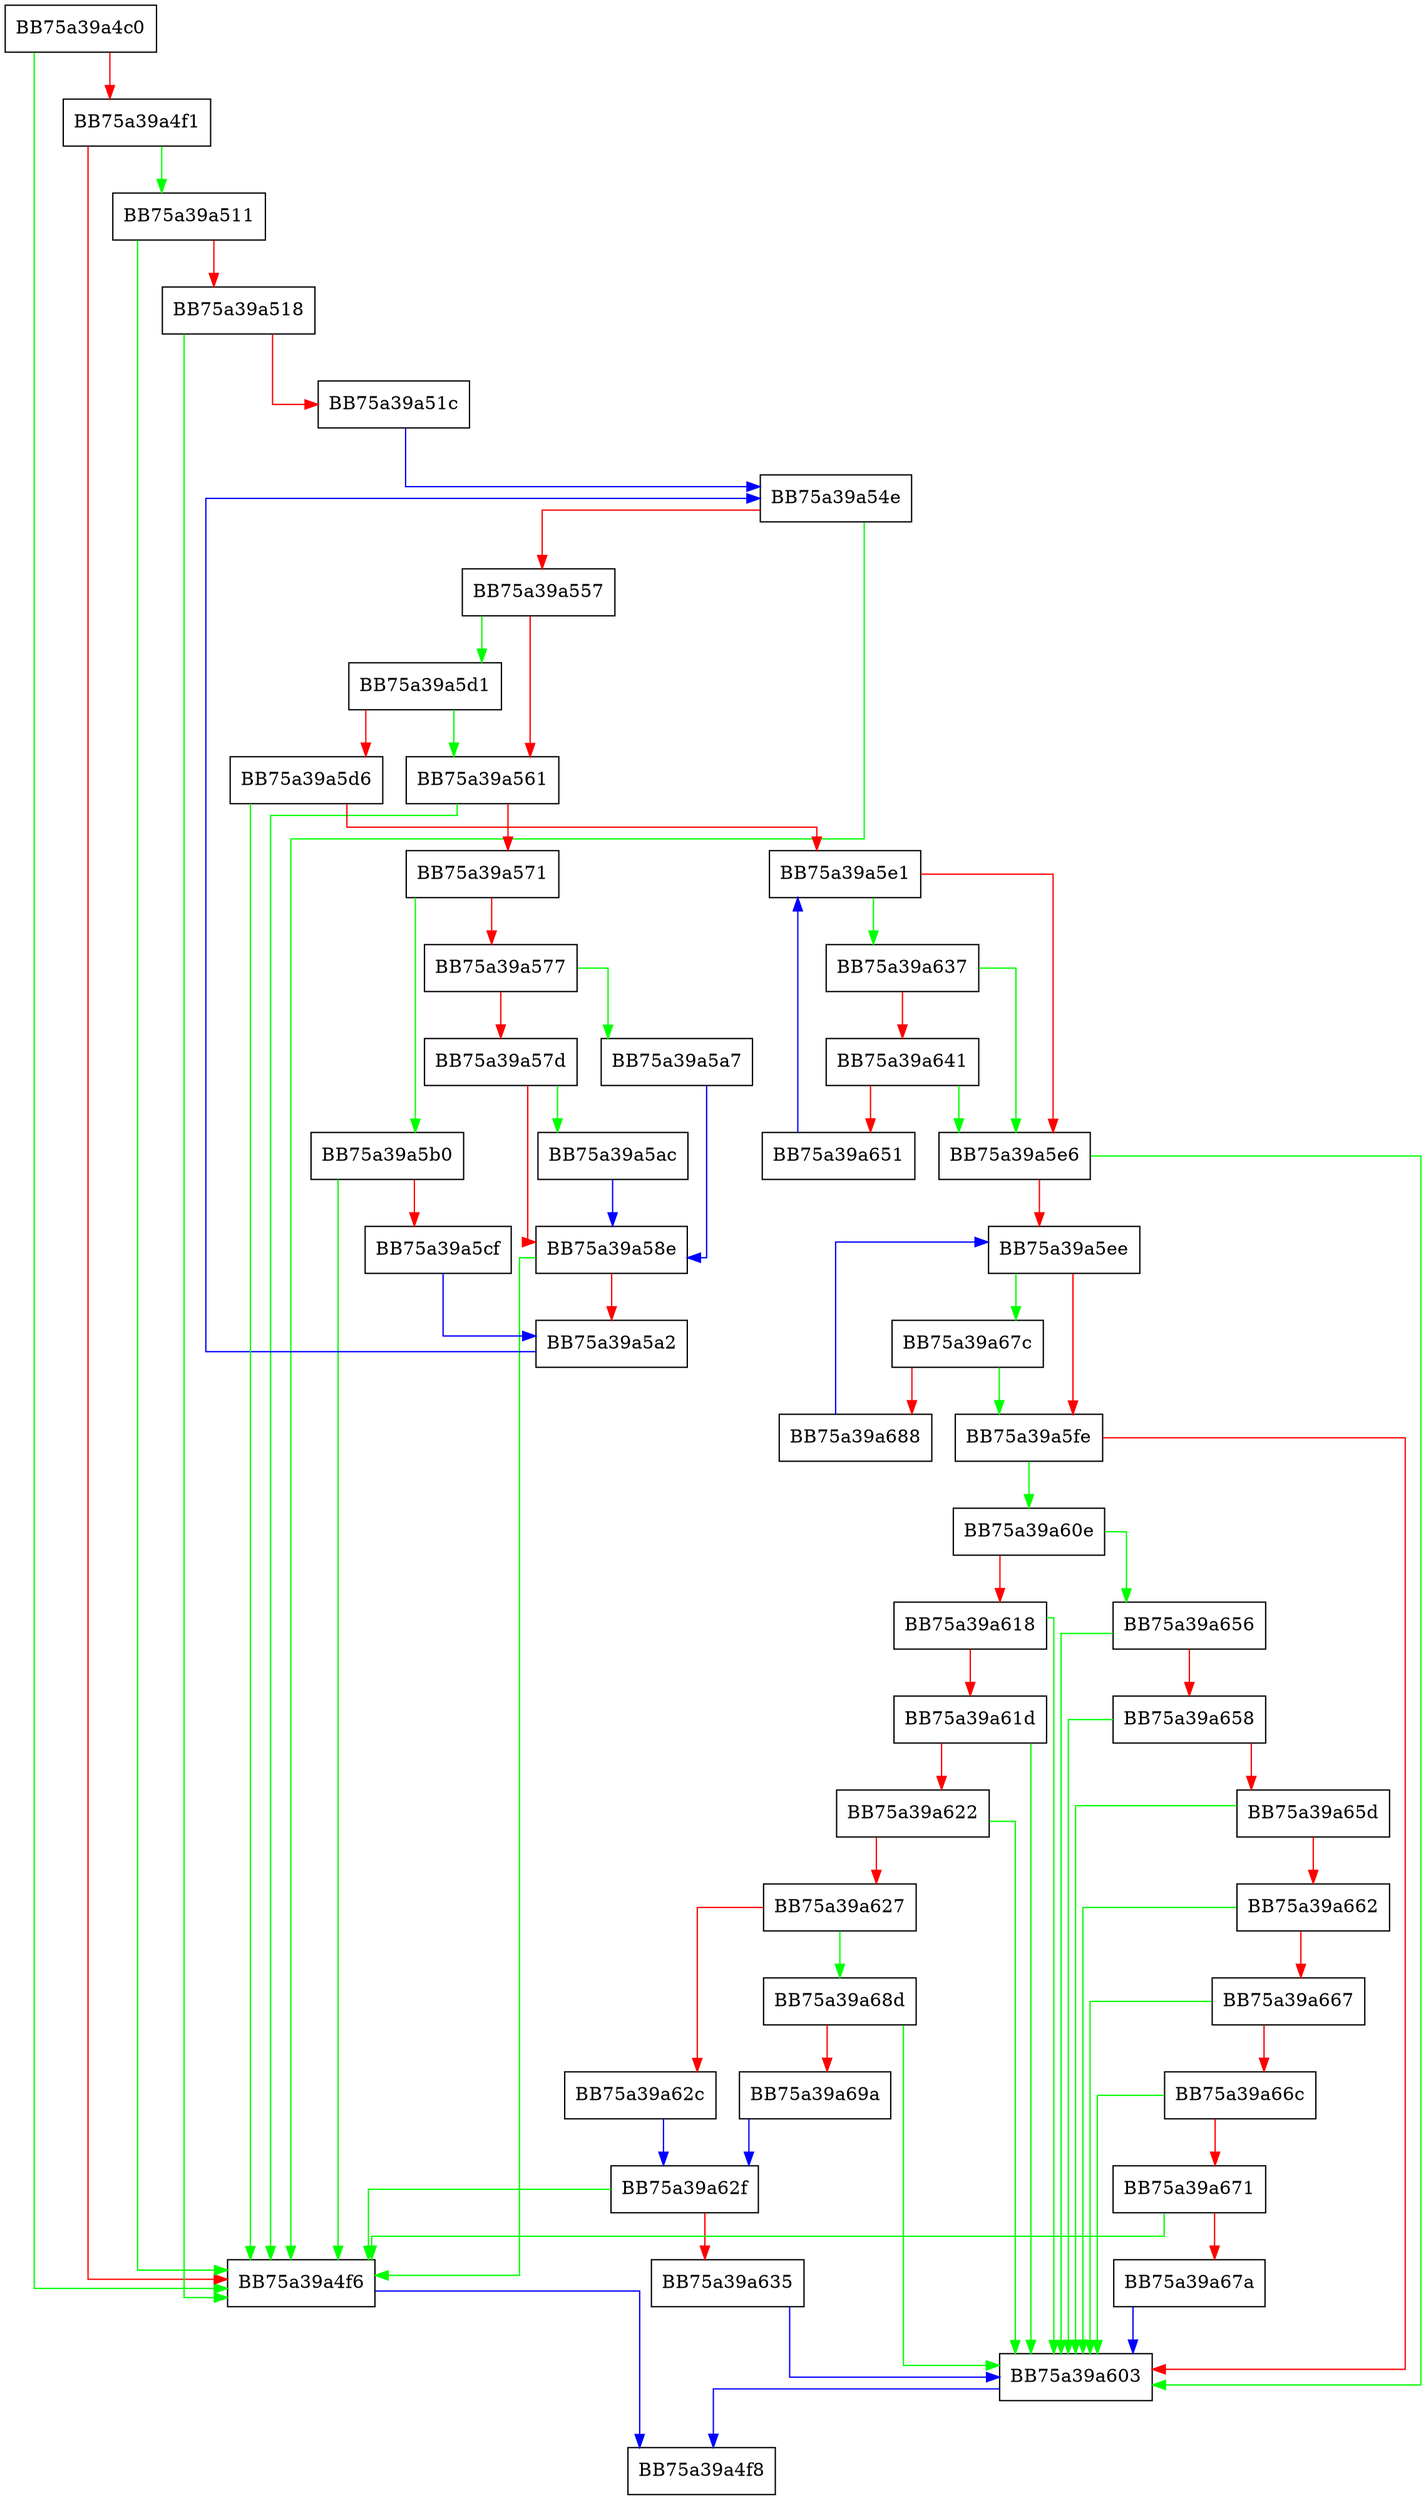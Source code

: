 digraph native_regExpLiteral {
  node [shape="box"];
  graph [splines=ortho];
  BB75a39a4c0 -> BB75a39a4f6 [color="green"];
  BB75a39a4c0 -> BB75a39a4f1 [color="red"];
  BB75a39a4f1 -> BB75a39a511 [color="green"];
  BB75a39a4f1 -> BB75a39a4f6 [color="red"];
  BB75a39a4f6 -> BB75a39a4f8 [color="blue"];
  BB75a39a511 -> BB75a39a4f6 [color="green"];
  BB75a39a511 -> BB75a39a518 [color="red"];
  BB75a39a518 -> BB75a39a4f6 [color="green"];
  BB75a39a518 -> BB75a39a51c [color="red"];
  BB75a39a51c -> BB75a39a54e [color="blue"];
  BB75a39a54e -> BB75a39a4f6 [color="green"];
  BB75a39a54e -> BB75a39a557 [color="red"];
  BB75a39a557 -> BB75a39a5d1 [color="green"];
  BB75a39a557 -> BB75a39a561 [color="red"];
  BB75a39a561 -> BB75a39a4f6 [color="green"];
  BB75a39a561 -> BB75a39a571 [color="red"];
  BB75a39a571 -> BB75a39a5b0 [color="green"];
  BB75a39a571 -> BB75a39a577 [color="red"];
  BB75a39a577 -> BB75a39a5a7 [color="green"];
  BB75a39a577 -> BB75a39a57d [color="red"];
  BB75a39a57d -> BB75a39a5ac [color="green"];
  BB75a39a57d -> BB75a39a58e [color="red"];
  BB75a39a58e -> BB75a39a4f6 [color="green"];
  BB75a39a58e -> BB75a39a5a2 [color="red"];
  BB75a39a5a2 -> BB75a39a54e [color="blue"];
  BB75a39a5a7 -> BB75a39a58e [color="blue"];
  BB75a39a5ac -> BB75a39a58e [color="blue"];
  BB75a39a5b0 -> BB75a39a4f6 [color="green"];
  BB75a39a5b0 -> BB75a39a5cf [color="red"];
  BB75a39a5cf -> BB75a39a5a2 [color="blue"];
  BB75a39a5d1 -> BB75a39a561 [color="green"];
  BB75a39a5d1 -> BB75a39a5d6 [color="red"];
  BB75a39a5d6 -> BB75a39a4f6 [color="green"];
  BB75a39a5d6 -> BB75a39a5e1 [color="red"];
  BB75a39a5e1 -> BB75a39a637 [color="green"];
  BB75a39a5e1 -> BB75a39a5e6 [color="red"];
  BB75a39a5e6 -> BB75a39a603 [color="green"];
  BB75a39a5e6 -> BB75a39a5ee [color="red"];
  BB75a39a5ee -> BB75a39a67c [color="green"];
  BB75a39a5ee -> BB75a39a5fe [color="red"];
  BB75a39a5fe -> BB75a39a60e [color="green"];
  BB75a39a5fe -> BB75a39a603 [color="red"];
  BB75a39a603 -> BB75a39a4f8 [color="blue"];
  BB75a39a60e -> BB75a39a656 [color="green"];
  BB75a39a60e -> BB75a39a618 [color="red"];
  BB75a39a618 -> BB75a39a603 [color="green"];
  BB75a39a618 -> BB75a39a61d [color="red"];
  BB75a39a61d -> BB75a39a603 [color="green"];
  BB75a39a61d -> BB75a39a622 [color="red"];
  BB75a39a622 -> BB75a39a603 [color="green"];
  BB75a39a622 -> BB75a39a627 [color="red"];
  BB75a39a627 -> BB75a39a68d [color="green"];
  BB75a39a627 -> BB75a39a62c [color="red"];
  BB75a39a62c -> BB75a39a62f [color="blue"];
  BB75a39a62f -> BB75a39a4f6 [color="green"];
  BB75a39a62f -> BB75a39a635 [color="red"];
  BB75a39a635 -> BB75a39a603 [color="blue"];
  BB75a39a637 -> BB75a39a5e6 [color="green"];
  BB75a39a637 -> BB75a39a641 [color="red"];
  BB75a39a641 -> BB75a39a5e6 [color="green"];
  BB75a39a641 -> BB75a39a651 [color="red"];
  BB75a39a651 -> BB75a39a5e1 [color="blue"];
  BB75a39a656 -> BB75a39a603 [color="green"];
  BB75a39a656 -> BB75a39a658 [color="red"];
  BB75a39a658 -> BB75a39a603 [color="green"];
  BB75a39a658 -> BB75a39a65d [color="red"];
  BB75a39a65d -> BB75a39a603 [color="green"];
  BB75a39a65d -> BB75a39a662 [color="red"];
  BB75a39a662 -> BB75a39a603 [color="green"];
  BB75a39a662 -> BB75a39a667 [color="red"];
  BB75a39a667 -> BB75a39a603 [color="green"];
  BB75a39a667 -> BB75a39a66c [color="red"];
  BB75a39a66c -> BB75a39a603 [color="green"];
  BB75a39a66c -> BB75a39a671 [color="red"];
  BB75a39a671 -> BB75a39a4f6 [color="green"];
  BB75a39a671 -> BB75a39a67a [color="red"];
  BB75a39a67a -> BB75a39a603 [color="blue"];
  BB75a39a67c -> BB75a39a5fe [color="green"];
  BB75a39a67c -> BB75a39a688 [color="red"];
  BB75a39a688 -> BB75a39a5ee [color="blue"];
  BB75a39a68d -> BB75a39a603 [color="green"];
  BB75a39a68d -> BB75a39a69a [color="red"];
  BB75a39a69a -> BB75a39a62f [color="blue"];
}